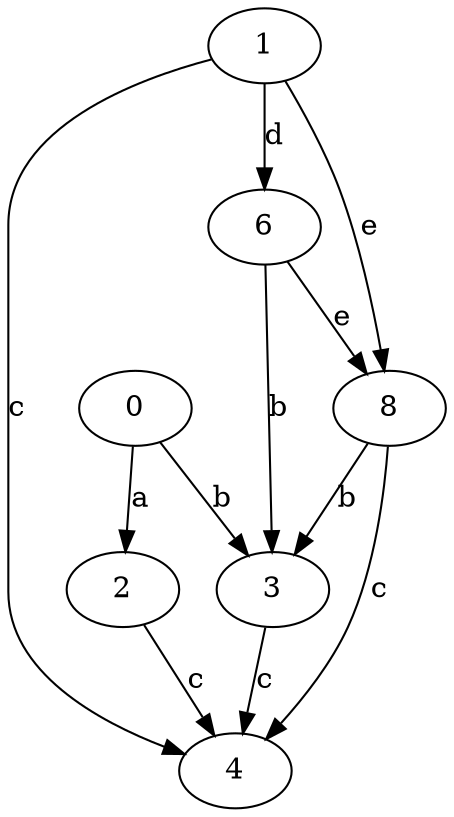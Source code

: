 strict digraph  {
0;
1;
2;
3;
4;
6;
8;
0 -> 2  [label=a];
0 -> 3  [label=b];
1 -> 4  [label=c];
1 -> 6  [label=d];
1 -> 8  [label=e];
2 -> 4  [label=c];
3 -> 4  [label=c];
6 -> 3  [label=b];
6 -> 8  [label=e];
8 -> 3  [label=b];
8 -> 4  [label=c];
}
